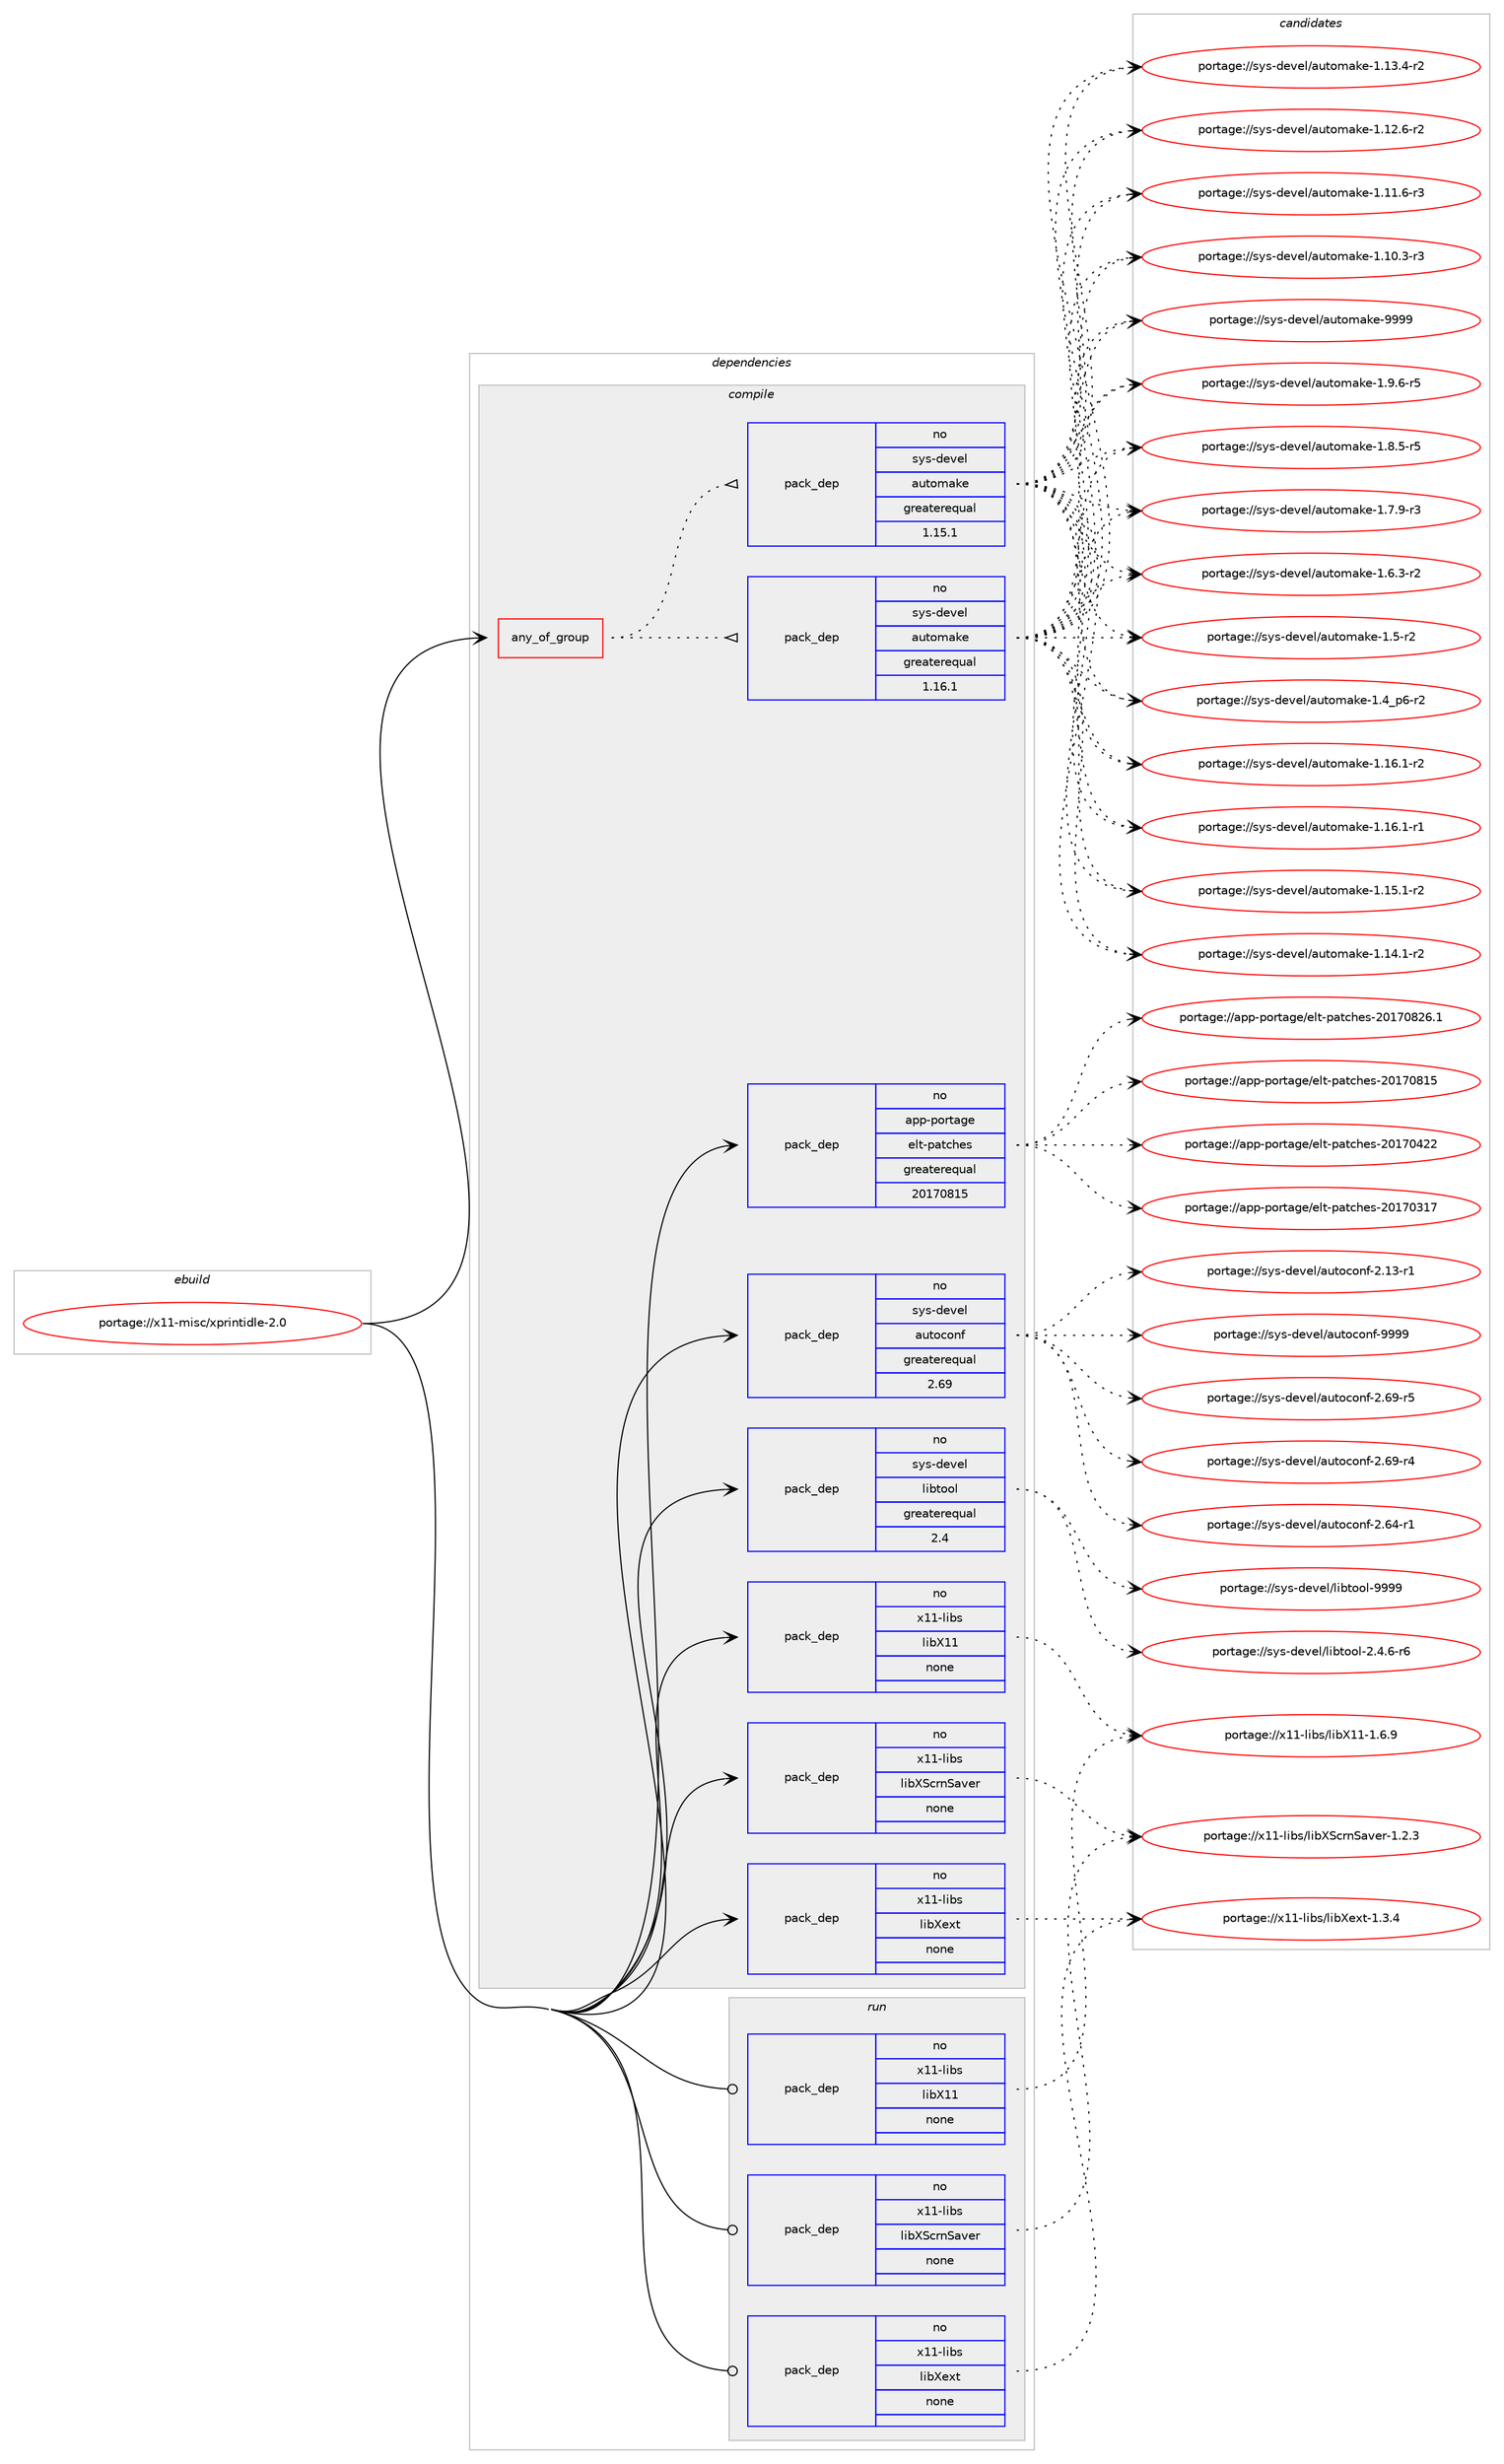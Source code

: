 digraph prolog {

# *************
# Graph options
# *************

newrank=true;
concentrate=true;
compound=true;
graph [rankdir=LR,fontname=Helvetica,fontsize=10,ranksep=1.5];#, ranksep=2.5, nodesep=0.2];
edge  [arrowhead=vee];
node  [fontname=Helvetica,fontsize=10];

# **********
# The ebuild
# **********

subgraph cluster_leftcol {
color=gray;
label=<<i>ebuild</i>>;
id [label="portage://x11-misc/xprintidle-2.0", color=red, width=4, href="../x11-misc/xprintidle-2.0.svg"];
}

# ****************
# The dependencies
# ****************

subgraph cluster_midcol {
color=gray;
label=<<i>dependencies</i>>;
subgraph cluster_compile {
fillcolor="#eeeeee";
style=filled;
label=<<i>compile</i>>;
subgraph any76 {
dependency5247 [label=<<TABLE BORDER="0" CELLBORDER="1" CELLSPACING="0" CELLPADDING="4"><TR><TD CELLPADDING="10">any_of_group</TD></TR></TABLE>>, shape=none, color=red];subgraph pack4539 {
dependency5248 [label=<<TABLE BORDER="0" CELLBORDER="1" CELLSPACING="0" CELLPADDING="4" WIDTH="220"><TR><TD ROWSPAN="6" CELLPADDING="30">pack_dep</TD></TR><TR><TD WIDTH="110">no</TD></TR><TR><TD>sys-devel</TD></TR><TR><TD>automake</TD></TR><TR><TD>greaterequal</TD></TR><TR><TD>1.16.1</TD></TR></TABLE>>, shape=none, color=blue];
}
dependency5247:e -> dependency5248:w [weight=20,style="dotted",arrowhead="oinv"];
subgraph pack4540 {
dependency5249 [label=<<TABLE BORDER="0" CELLBORDER="1" CELLSPACING="0" CELLPADDING="4" WIDTH="220"><TR><TD ROWSPAN="6" CELLPADDING="30">pack_dep</TD></TR><TR><TD WIDTH="110">no</TD></TR><TR><TD>sys-devel</TD></TR><TR><TD>automake</TD></TR><TR><TD>greaterequal</TD></TR><TR><TD>1.15.1</TD></TR></TABLE>>, shape=none, color=blue];
}
dependency5247:e -> dependency5249:w [weight=20,style="dotted",arrowhead="oinv"];
}
id:e -> dependency5247:w [weight=20,style="solid",arrowhead="vee"];
subgraph pack4541 {
dependency5250 [label=<<TABLE BORDER="0" CELLBORDER="1" CELLSPACING="0" CELLPADDING="4" WIDTH="220"><TR><TD ROWSPAN="6" CELLPADDING="30">pack_dep</TD></TR><TR><TD WIDTH="110">no</TD></TR><TR><TD>app-portage</TD></TR><TR><TD>elt-patches</TD></TR><TR><TD>greaterequal</TD></TR><TR><TD>20170815</TD></TR></TABLE>>, shape=none, color=blue];
}
id:e -> dependency5250:w [weight=20,style="solid",arrowhead="vee"];
subgraph pack4542 {
dependency5251 [label=<<TABLE BORDER="0" CELLBORDER="1" CELLSPACING="0" CELLPADDING="4" WIDTH="220"><TR><TD ROWSPAN="6" CELLPADDING="30">pack_dep</TD></TR><TR><TD WIDTH="110">no</TD></TR><TR><TD>sys-devel</TD></TR><TR><TD>autoconf</TD></TR><TR><TD>greaterequal</TD></TR><TR><TD>2.69</TD></TR></TABLE>>, shape=none, color=blue];
}
id:e -> dependency5251:w [weight=20,style="solid",arrowhead="vee"];
subgraph pack4543 {
dependency5252 [label=<<TABLE BORDER="0" CELLBORDER="1" CELLSPACING="0" CELLPADDING="4" WIDTH="220"><TR><TD ROWSPAN="6" CELLPADDING="30">pack_dep</TD></TR><TR><TD WIDTH="110">no</TD></TR><TR><TD>sys-devel</TD></TR><TR><TD>libtool</TD></TR><TR><TD>greaterequal</TD></TR><TR><TD>2.4</TD></TR></TABLE>>, shape=none, color=blue];
}
id:e -> dependency5252:w [weight=20,style="solid",arrowhead="vee"];
subgraph pack4544 {
dependency5253 [label=<<TABLE BORDER="0" CELLBORDER="1" CELLSPACING="0" CELLPADDING="4" WIDTH="220"><TR><TD ROWSPAN="6" CELLPADDING="30">pack_dep</TD></TR><TR><TD WIDTH="110">no</TD></TR><TR><TD>x11-libs</TD></TR><TR><TD>libX11</TD></TR><TR><TD>none</TD></TR><TR><TD></TD></TR></TABLE>>, shape=none, color=blue];
}
id:e -> dependency5253:w [weight=20,style="solid",arrowhead="vee"];
subgraph pack4545 {
dependency5254 [label=<<TABLE BORDER="0" CELLBORDER="1" CELLSPACING="0" CELLPADDING="4" WIDTH="220"><TR><TD ROWSPAN="6" CELLPADDING="30">pack_dep</TD></TR><TR><TD WIDTH="110">no</TD></TR><TR><TD>x11-libs</TD></TR><TR><TD>libXScrnSaver</TD></TR><TR><TD>none</TD></TR><TR><TD></TD></TR></TABLE>>, shape=none, color=blue];
}
id:e -> dependency5254:w [weight=20,style="solid",arrowhead="vee"];
subgraph pack4546 {
dependency5255 [label=<<TABLE BORDER="0" CELLBORDER="1" CELLSPACING="0" CELLPADDING="4" WIDTH="220"><TR><TD ROWSPAN="6" CELLPADDING="30">pack_dep</TD></TR><TR><TD WIDTH="110">no</TD></TR><TR><TD>x11-libs</TD></TR><TR><TD>libXext</TD></TR><TR><TD>none</TD></TR><TR><TD></TD></TR></TABLE>>, shape=none, color=blue];
}
id:e -> dependency5255:w [weight=20,style="solid",arrowhead="vee"];
}
subgraph cluster_compileandrun {
fillcolor="#eeeeee";
style=filled;
label=<<i>compile and run</i>>;
}
subgraph cluster_run {
fillcolor="#eeeeee";
style=filled;
label=<<i>run</i>>;
subgraph pack4547 {
dependency5256 [label=<<TABLE BORDER="0" CELLBORDER="1" CELLSPACING="0" CELLPADDING="4" WIDTH="220"><TR><TD ROWSPAN="6" CELLPADDING="30">pack_dep</TD></TR><TR><TD WIDTH="110">no</TD></TR><TR><TD>x11-libs</TD></TR><TR><TD>libX11</TD></TR><TR><TD>none</TD></TR><TR><TD></TD></TR></TABLE>>, shape=none, color=blue];
}
id:e -> dependency5256:w [weight=20,style="solid",arrowhead="odot"];
subgraph pack4548 {
dependency5257 [label=<<TABLE BORDER="0" CELLBORDER="1" CELLSPACING="0" CELLPADDING="4" WIDTH="220"><TR><TD ROWSPAN="6" CELLPADDING="30">pack_dep</TD></TR><TR><TD WIDTH="110">no</TD></TR><TR><TD>x11-libs</TD></TR><TR><TD>libXScrnSaver</TD></TR><TR><TD>none</TD></TR><TR><TD></TD></TR></TABLE>>, shape=none, color=blue];
}
id:e -> dependency5257:w [weight=20,style="solid",arrowhead="odot"];
subgraph pack4549 {
dependency5258 [label=<<TABLE BORDER="0" CELLBORDER="1" CELLSPACING="0" CELLPADDING="4" WIDTH="220"><TR><TD ROWSPAN="6" CELLPADDING="30">pack_dep</TD></TR><TR><TD WIDTH="110">no</TD></TR><TR><TD>x11-libs</TD></TR><TR><TD>libXext</TD></TR><TR><TD>none</TD></TR><TR><TD></TD></TR></TABLE>>, shape=none, color=blue];
}
id:e -> dependency5258:w [weight=20,style="solid",arrowhead="odot"];
}
}

# **************
# The candidates
# **************

subgraph cluster_choices {
rank=same;
color=gray;
label=<<i>candidates</i>>;

subgraph choice4539 {
color=black;
nodesep=1;
choice115121115451001011181011084797117116111109971071014557575757 [label="portage://sys-devel/automake-9999", color=red, width=4,href="../sys-devel/automake-9999.svg"];
choice115121115451001011181011084797117116111109971071014549465746544511453 [label="portage://sys-devel/automake-1.9.6-r5", color=red, width=4,href="../sys-devel/automake-1.9.6-r5.svg"];
choice115121115451001011181011084797117116111109971071014549465646534511453 [label="portage://sys-devel/automake-1.8.5-r5", color=red, width=4,href="../sys-devel/automake-1.8.5-r5.svg"];
choice115121115451001011181011084797117116111109971071014549465546574511451 [label="portage://sys-devel/automake-1.7.9-r3", color=red, width=4,href="../sys-devel/automake-1.7.9-r3.svg"];
choice115121115451001011181011084797117116111109971071014549465446514511450 [label="portage://sys-devel/automake-1.6.3-r2", color=red, width=4,href="../sys-devel/automake-1.6.3-r2.svg"];
choice11512111545100101118101108479711711611110997107101454946534511450 [label="portage://sys-devel/automake-1.5-r2", color=red, width=4,href="../sys-devel/automake-1.5-r2.svg"];
choice115121115451001011181011084797117116111109971071014549465295112544511450 [label="portage://sys-devel/automake-1.4_p6-r2", color=red, width=4,href="../sys-devel/automake-1.4_p6-r2.svg"];
choice11512111545100101118101108479711711611110997107101454946495446494511450 [label="portage://sys-devel/automake-1.16.1-r2", color=red, width=4,href="../sys-devel/automake-1.16.1-r2.svg"];
choice11512111545100101118101108479711711611110997107101454946495446494511449 [label="portage://sys-devel/automake-1.16.1-r1", color=red, width=4,href="../sys-devel/automake-1.16.1-r1.svg"];
choice11512111545100101118101108479711711611110997107101454946495346494511450 [label="portage://sys-devel/automake-1.15.1-r2", color=red, width=4,href="../sys-devel/automake-1.15.1-r2.svg"];
choice11512111545100101118101108479711711611110997107101454946495246494511450 [label="portage://sys-devel/automake-1.14.1-r2", color=red, width=4,href="../sys-devel/automake-1.14.1-r2.svg"];
choice11512111545100101118101108479711711611110997107101454946495146524511450 [label="portage://sys-devel/automake-1.13.4-r2", color=red, width=4,href="../sys-devel/automake-1.13.4-r2.svg"];
choice11512111545100101118101108479711711611110997107101454946495046544511450 [label="portage://sys-devel/automake-1.12.6-r2", color=red, width=4,href="../sys-devel/automake-1.12.6-r2.svg"];
choice11512111545100101118101108479711711611110997107101454946494946544511451 [label="portage://sys-devel/automake-1.11.6-r3", color=red, width=4,href="../sys-devel/automake-1.11.6-r3.svg"];
choice11512111545100101118101108479711711611110997107101454946494846514511451 [label="portage://sys-devel/automake-1.10.3-r3", color=red, width=4,href="../sys-devel/automake-1.10.3-r3.svg"];
dependency5248:e -> choice115121115451001011181011084797117116111109971071014557575757:w [style=dotted,weight="100"];
dependency5248:e -> choice115121115451001011181011084797117116111109971071014549465746544511453:w [style=dotted,weight="100"];
dependency5248:e -> choice115121115451001011181011084797117116111109971071014549465646534511453:w [style=dotted,weight="100"];
dependency5248:e -> choice115121115451001011181011084797117116111109971071014549465546574511451:w [style=dotted,weight="100"];
dependency5248:e -> choice115121115451001011181011084797117116111109971071014549465446514511450:w [style=dotted,weight="100"];
dependency5248:e -> choice11512111545100101118101108479711711611110997107101454946534511450:w [style=dotted,weight="100"];
dependency5248:e -> choice115121115451001011181011084797117116111109971071014549465295112544511450:w [style=dotted,weight="100"];
dependency5248:e -> choice11512111545100101118101108479711711611110997107101454946495446494511450:w [style=dotted,weight="100"];
dependency5248:e -> choice11512111545100101118101108479711711611110997107101454946495446494511449:w [style=dotted,weight="100"];
dependency5248:e -> choice11512111545100101118101108479711711611110997107101454946495346494511450:w [style=dotted,weight="100"];
dependency5248:e -> choice11512111545100101118101108479711711611110997107101454946495246494511450:w [style=dotted,weight="100"];
dependency5248:e -> choice11512111545100101118101108479711711611110997107101454946495146524511450:w [style=dotted,weight="100"];
dependency5248:e -> choice11512111545100101118101108479711711611110997107101454946495046544511450:w [style=dotted,weight="100"];
dependency5248:e -> choice11512111545100101118101108479711711611110997107101454946494946544511451:w [style=dotted,weight="100"];
dependency5248:e -> choice11512111545100101118101108479711711611110997107101454946494846514511451:w [style=dotted,weight="100"];
}
subgraph choice4540 {
color=black;
nodesep=1;
choice115121115451001011181011084797117116111109971071014557575757 [label="portage://sys-devel/automake-9999", color=red, width=4,href="../sys-devel/automake-9999.svg"];
choice115121115451001011181011084797117116111109971071014549465746544511453 [label="portage://sys-devel/automake-1.9.6-r5", color=red, width=4,href="../sys-devel/automake-1.9.6-r5.svg"];
choice115121115451001011181011084797117116111109971071014549465646534511453 [label="portage://sys-devel/automake-1.8.5-r5", color=red, width=4,href="../sys-devel/automake-1.8.5-r5.svg"];
choice115121115451001011181011084797117116111109971071014549465546574511451 [label="portage://sys-devel/automake-1.7.9-r3", color=red, width=4,href="../sys-devel/automake-1.7.9-r3.svg"];
choice115121115451001011181011084797117116111109971071014549465446514511450 [label="portage://sys-devel/automake-1.6.3-r2", color=red, width=4,href="../sys-devel/automake-1.6.3-r2.svg"];
choice11512111545100101118101108479711711611110997107101454946534511450 [label="portage://sys-devel/automake-1.5-r2", color=red, width=4,href="../sys-devel/automake-1.5-r2.svg"];
choice115121115451001011181011084797117116111109971071014549465295112544511450 [label="portage://sys-devel/automake-1.4_p6-r2", color=red, width=4,href="../sys-devel/automake-1.4_p6-r2.svg"];
choice11512111545100101118101108479711711611110997107101454946495446494511450 [label="portage://sys-devel/automake-1.16.1-r2", color=red, width=4,href="../sys-devel/automake-1.16.1-r2.svg"];
choice11512111545100101118101108479711711611110997107101454946495446494511449 [label="portage://sys-devel/automake-1.16.1-r1", color=red, width=4,href="../sys-devel/automake-1.16.1-r1.svg"];
choice11512111545100101118101108479711711611110997107101454946495346494511450 [label="portage://sys-devel/automake-1.15.1-r2", color=red, width=4,href="../sys-devel/automake-1.15.1-r2.svg"];
choice11512111545100101118101108479711711611110997107101454946495246494511450 [label="portage://sys-devel/automake-1.14.1-r2", color=red, width=4,href="../sys-devel/automake-1.14.1-r2.svg"];
choice11512111545100101118101108479711711611110997107101454946495146524511450 [label="portage://sys-devel/automake-1.13.4-r2", color=red, width=4,href="../sys-devel/automake-1.13.4-r2.svg"];
choice11512111545100101118101108479711711611110997107101454946495046544511450 [label="portage://sys-devel/automake-1.12.6-r2", color=red, width=4,href="../sys-devel/automake-1.12.6-r2.svg"];
choice11512111545100101118101108479711711611110997107101454946494946544511451 [label="portage://sys-devel/automake-1.11.6-r3", color=red, width=4,href="../sys-devel/automake-1.11.6-r3.svg"];
choice11512111545100101118101108479711711611110997107101454946494846514511451 [label="portage://sys-devel/automake-1.10.3-r3", color=red, width=4,href="../sys-devel/automake-1.10.3-r3.svg"];
dependency5249:e -> choice115121115451001011181011084797117116111109971071014557575757:w [style=dotted,weight="100"];
dependency5249:e -> choice115121115451001011181011084797117116111109971071014549465746544511453:w [style=dotted,weight="100"];
dependency5249:e -> choice115121115451001011181011084797117116111109971071014549465646534511453:w [style=dotted,weight="100"];
dependency5249:e -> choice115121115451001011181011084797117116111109971071014549465546574511451:w [style=dotted,weight="100"];
dependency5249:e -> choice115121115451001011181011084797117116111109971071014549465446514511450:w [style=dotted,weight="100"];
dependency5249:e -> choice11512111545100101118101108479711711611110997107101454946534511450:w [style=dotted,weight="100"];
dependency5249:e -> choice115121115451001011181011084797117116111109971071014549465295112544511450:w [style=dotted,weight="100"];
dependency5249:e -> choice11512111545100101118101108479711711611110997107101454946495446494511450:w [style=dotted,weight="100"];
dependency5249:e -> choice11512111545100101118101108479711711611110997107101454946495446494511449:w [style=dotted,weight="100"];
dependency5249:e -> choice11512111545100101118101108479711711611110997107101454946495346494511450:w [style=dotted,weight="100"];
dependency5249:e -> choice11512111545100101118101108479711711611110997107101454946495246494511450:w [style=dotted,weight="100"];
dependency5249:e -> choice11512111545100101118101108479711711611110997107101454946495146524511450:w [style=dotted,weight="100"];
dependency5249:e -> choice11512111545100101118101108479711711611110997107101454946495046544511450:w [style=dotted,weight="100"];
dependency5249:e -> choice11512111545100101118101108479711711611110997107101454946494946544511451:w [style=dotted,weight="100"];
dependency5249:e -> choice11512111545100101118101108479711711611110997107101454946494846514511451:w [style=dotted,weight="100"];
}
subgraph choice4541 {
color=black;
nodesep=1;
choice971121124511211111411697103101471011081164511297116991041011154550484955485650544649 [label="portage://app-portage/elt-patches-20170826.1", color=red, width=4,href="../app-portage/elt-patches-20170826.1.svg"];
choice97112112451121111141169710310147101108116451129711699104101115455048495548564953 [label="portage://app-portage/elt-patches-20170815", color=red, width=4,href="../app-portage/elt-patches-20170815.svg"];
choice97112112451121111141169710310147101108116451129711699104101115455048495548525050 [label="portage://app-portage/elt-patches-20170422", color=red, width=4,href="../app-portage/elt-patches-20170422.svg"];
choice97112112451121111141169710310147101108116451129711699104101115455048495548514955 [label="portage://app-portage/elt-patches-20170317", color=red, width=4,href="../app-portage/elt-patches-20170317.svg"];
dependency5250:e -> choice971121124511211111411697103101471011081164511297116991041011154550484955485650544649:w [style=dotted,weight="100"];
dependency5250:e -> choice97112112451121111141169710310147101108116451129711699104101115455048495548564953:w [style=dotted,weight="100"];
dependency5250:e -> choice97112112451121111141169710310147101108116451129711699104101115455048495548525050:w [style=dotted,weight="100"];
dependency5250:e -> choice97112112451121111141169710310147101108116451129711699104101115455048495548514955:w [style=dotted,weight="100"];
}
subgraph choice4542 {
color=black;
nodesep=1;
choice115121115451001011181011084797117116111991111101024557575757 [label="portage://sys-devel/autoconf-9999", color=red, width=4,href="../sys-devel/autoconf-9999.svg"];
choice1151211154510010111810110847971171161119911111010245504654574511453 [label="portage://sys-devel/autoconf-2.69-r5", color=red, width=4,href="../sys-devel/autoconf-2.69-r5.svg"];
choice1151211154510010111810110847971171161119911111010245504654574511452 [label="portage://sys-devel/autoconf-2.69-r4", color=red, width=4,href="../sys-devel/autoconf-2.69-r4.svg"];
choice1151211154510010111810110847971171161119911111010245504654524511449 [label="portage://sys-devel/autoconf-2.64-r1", color=red, width=4,href="../sys-devel/autoconf-2.64-r1.svg"];
choice1151211154510010111810110847971171161119911111010245504649514511449 [label="portage://sys-devel/autoconf-2.13-r1", color=red, width=4,href="../sys-devel/autoconf-2.13-r1.svg"];
dependency5251:e -> choice115121115451001011181011084797117116111991111101024557575757:w [style=dotted,weight="100"];
dependency5251:e -> choice1151211154510010111810110847971171161119911111010245504654574511453:w [style=dotted,weight="100"];
dependency5251:e -> choice1151211154510010111810110847971171161119911111010245504654574511452:w [style=dotted,weight="100"];
dependency5251:e -> choice1151211154510010111810110847971171161119911111010245504654524511449:w [style=dotted,weight="100"];
dependency5251:e -> choice1151211154510010111810110847971171161119911111010245504649514511449:w [style=dotted,weight="100"];
}
subgraph choice4543 {
color=black;
nodesep=1;
choice1151211154510010111810110847108105981161111111084557575757 [label="portage://sys-devel/libtool-9999", color=red, width=4,href="../sys-devel/libtool-9999.svg"];
choice1151211154510010111810110847108105981161111111084550465246544511454 [label="portage://sys-devel/libtool-2.4.6-r6", color=red, width=4,href="../sys-devel/libtool-2.4.6-r6.svg"];
dependency5252:e -> choice1151211154510010111810110847108105981161111111084557575757:w [style=dotted,weight="100"];
dependency5252:e -> choice1151211154510010111810110847108105981161111111084550465246544511454:w [style=dotted,weight="100"];
}
subgraph choice4544 {
color=black;
nodesep=1;
choice120494945108105981154710810598884949454946544657 [label="portage://x11-libs/libX11-1.6.9", color=red, width=4,href="../x11-libs/libX11-1.6.9.svg"];
dependency5253:e -> choice120494945108105981154710810598884949454946544657:w [style=dotted,weight="100"];
}
subgraph choice4545 {
color=black;
nodesep=1;
choice1204949451081059811547108105988883991141108397118101114454946504651 [label="portage://x11-libs/libXScrnSaver-1.2.3", color=red, width=4,href="../x11-libs/libXScrnSaver-1.2.3.svg"];
dependency5254:e -> choice1204949451081059811547108105988883991141108397118101114454946504651:w [style=dotted,weight="100"];
}
subgraph choice4546 {
color=black;
nodesep=1;
choice12049494510810598115471081059888101120116454946514652 [label="portage://x11-libs/libXext-1.3.4", color=red, width=4,href="../x11-libs/libXext-1.3.4.svg"];
dependency5255:e -> choice12049494510810598115471081059888101120116454946514652:w [style=dotted,weight="100"];
}
subgraph choice4547 {
color=black;
nodesep=1;
choice120494945108105981154710810598884949454946544657 [label="portage://x11-libs/libX11-1.6.9", color=red, width=4,href="../x11-libs/libX11-1.6.9.svg"];
dependency5256:e -> choice120494945108105981154710810598884949454946544657:w [style=dotted,weight="100"];
}
subgraph choice4548 {
color=black;
nodesep=1;
choice1204949451081059811547108105988883991141108397118101114454946504651 [label="portage://x11-libs/libXScrnSaver-1.2.3", color=red, width=4,href="../x11-libs/libXScrnSaver-1.2.3.svg"];
dependency5257:e -> choice1204949451081059811547108105988883991141108397118101114454946504651:w [style=dotted,weight="100"];
}
subgraph choice4549 {
color=black;
nodesep=1;
choice12049494510810598115471081059888101120116454946514652 [label="portage://x11-libs/libXext-1.3.4", color=red, width=4,href="../x11-libs/libXext-1.3.4.svg"];
dependency5258:e -> choice12049494510810598115471081059888101120116454946514652:w [style=dotted,weight="100"];
}
}

}
